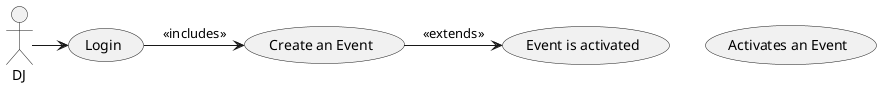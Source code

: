 @startuml
:DJ: as DJ
(Login) as L
(Create an Event) as E
(Activates an Event) as A
(Event is activated) as EVENT

DJ -> L

L -> E: <<includes>>

E -> EVENT: <<extends>>

@enduml